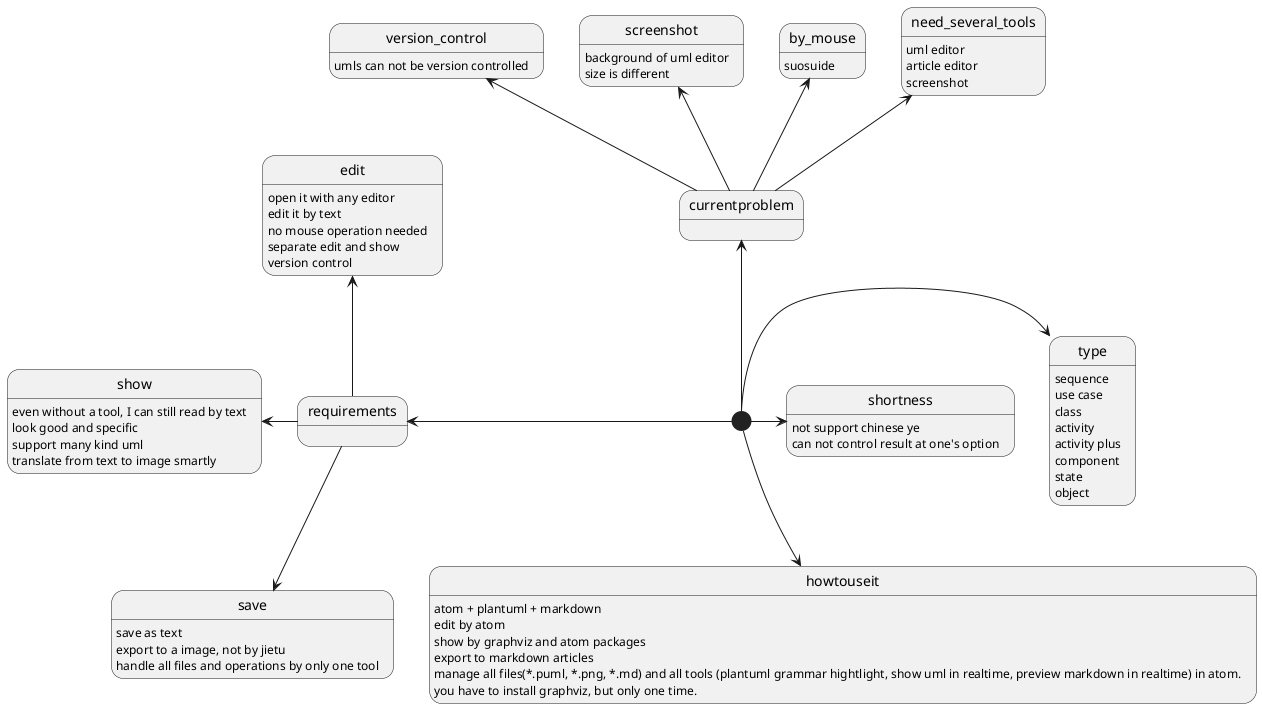 @startuml

[*] -up-> currentproblem
[*] -left-> requirements
[*] --> howtouseit
[*] -right-> type
[*] -> shortness

currentproblem -up-> need_several_tools
need_several_tools : uml editor
need_several_tools : article editor
need_several_tools : screenshot

currentproblem -up-> by_mouse
by_mouse : suosuide

currentproblem -up-> screenshot
screenshot : background of uml editor
screenshot : size is different

currentproblem -up-> version_control
version_control : umls can not be version controlled

requirements -up-> edit
edit : open it with any editor
edit : edit it by text
edit : no mouse operation needed
edit : separate edit and show
edit : version control
requirements -left-> show
show : even without a tool, I can still read by text
show : look good and specific
show : support many kind uml
show : translate from text to image smartly
requirements -down-> save
save : save as text
save : export to a image, not by jietu
save : handle all files and operations by only one tool

howtouseit : atom + plantuml + markdown
howtouseit : edit by atom
howtouseit : show by graphviz and atom packages
howtouseit : export to markdown articles
howtouseit : manage all files(*.puml, *.png, *.md) and all tools (plantuml grammar hightlight, show uml in realtime, preview markdown in realtime) in atom.
howtouseit : you have to install graphviz, but only one time.

type : sequence
type : use case
type : class
type : activity
type : activity plus
type : component
type : state
type : object

shortness : not support chinese ye
shortness : can not control result at one's option
@enduml